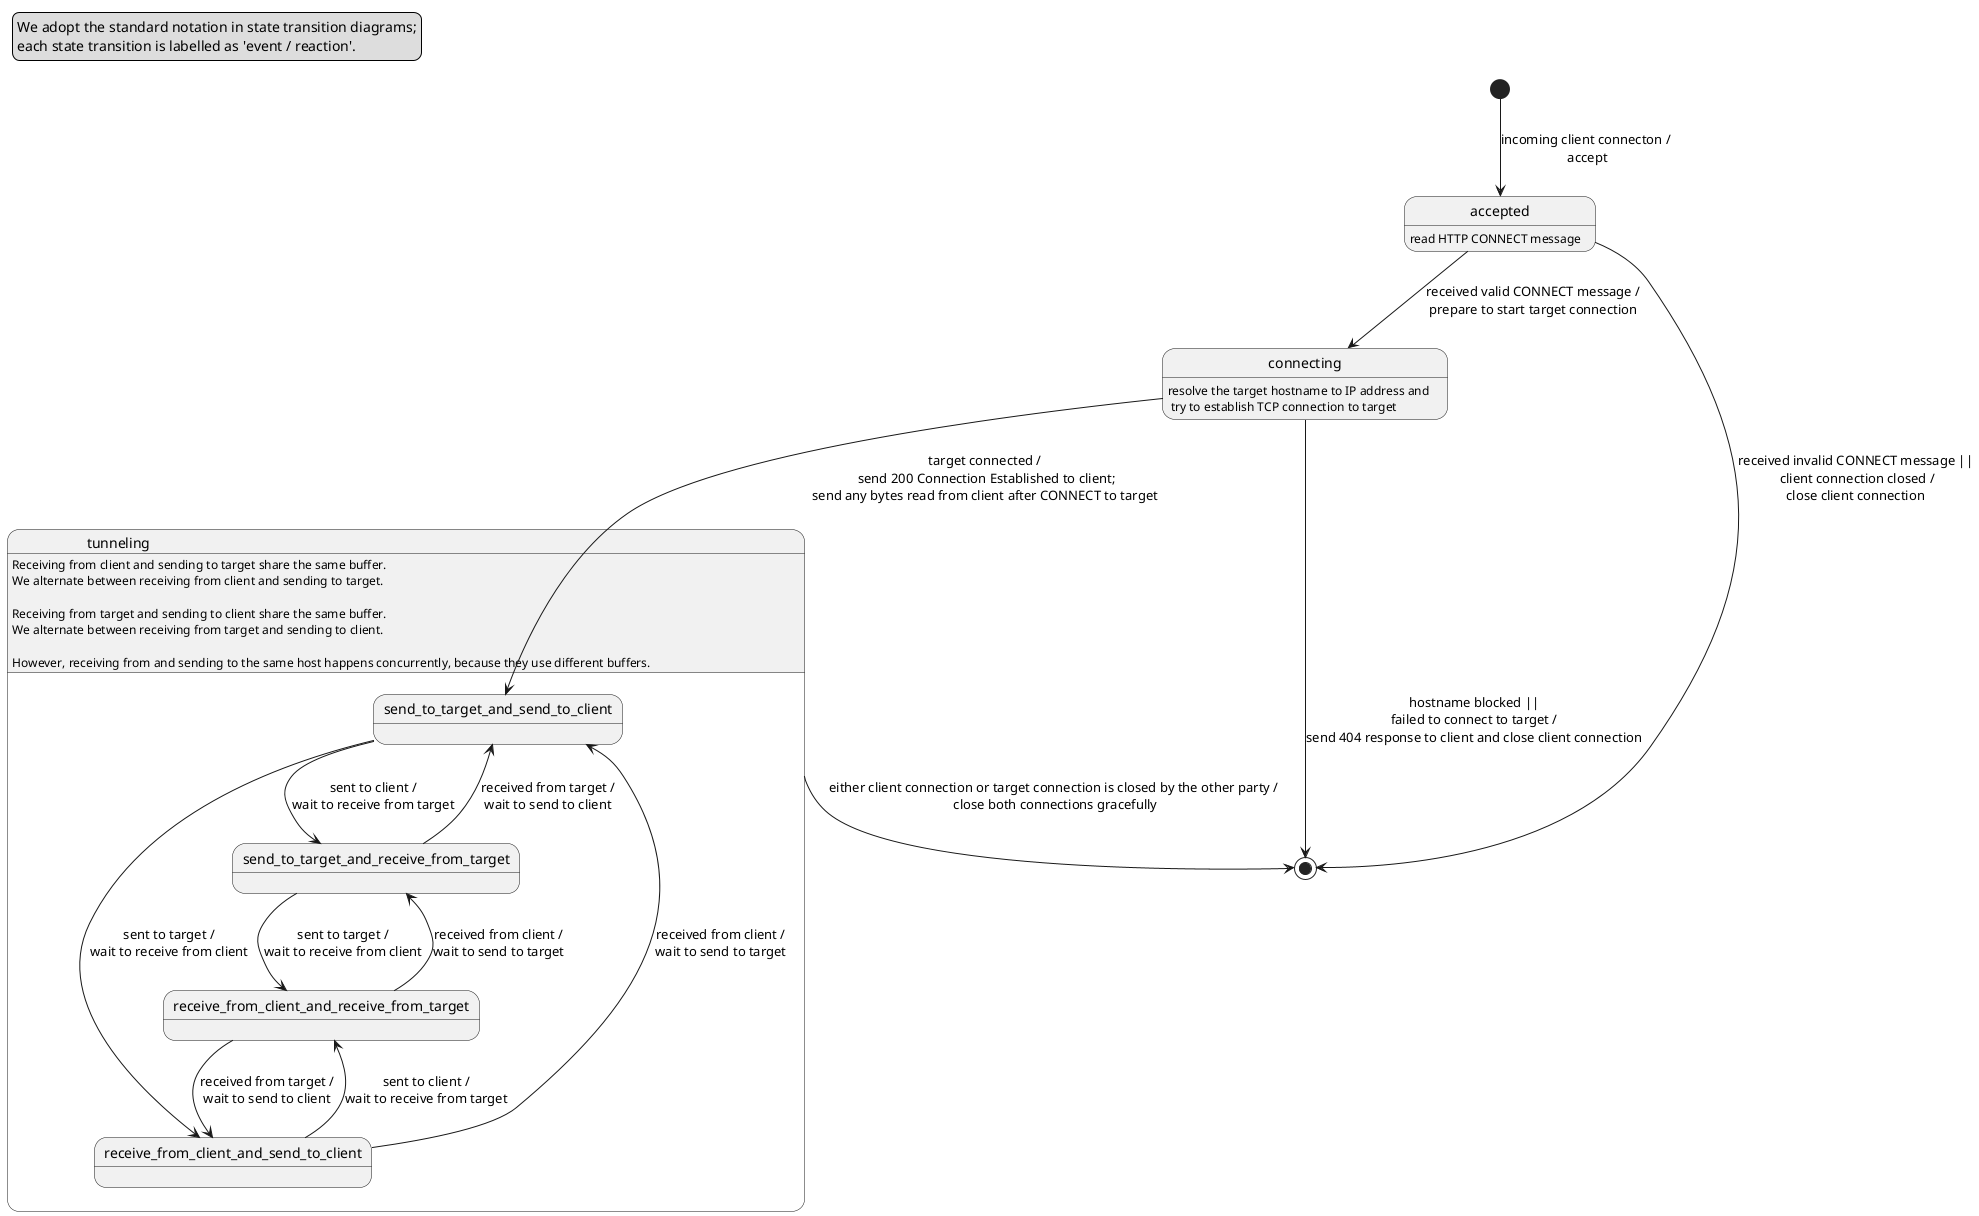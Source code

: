 @startuml

legend top left
We adopt the standard notation in state transition diagrams;
each state transition is labelled as 'event / reaction'.
end legend

[*] --> accepted : incoming client connecton /\n accept

accepted : read HTTP CONNECT message

accepted --> connecting : received valid CONNECT message /\nprepare to start target connection
accepted ---> [*] : received invalid CONNECT message ||\n client connection closed /\nclose client connection

connecting : resolve the target hostname to IP address and \n try to establish TCP connection to target

connecting ---> [*] : hostname blocked ||\nfailed to connect to target /\nsend 404 response to client and close client connection

state tunneling {

    tunneling : Receiving from client and sending to target share the same buffer.
    tunneling : We alternate between receiving from client and sending to target.
    tunneling:
    tunneling : Receiving from target and sending to client share the same buffer.
    tunneling : We alternate between receiving from target and sending to client.
    tunneling :
    tunneling : However, receiving from and sending to the same host happens concurrently, because they use different buffers.

    send_to_target_and_send_to_client --> send_to_target_and_receive_from_target : sent to client /\nwait to receive from target
    send_to_target_and_send_to_client --> receive_from_client_and_send_to_client : sent to target /\nwait to receive from client

    send_to_target_and_receive_from_target --> receive_from_client_and_receive_from_target : sent to target /\nwait to receive from client
    send_to_target_and_receive_from_target --> send_to_target_and_send_to_client : received from target /\nwait to send to client

    receive_from_client_and_receive_from_target --> send_to_target_and_receive_from_target : received from client /\nwait to send to target
    receive_from_client_and_receive_from_target --> receive_from_client_and_send_to_client : received from target /\nwait to send to client

    receive_from_client_and_send_to_client --> receive_from_client_and_receive_from_target: sent to client /\nwait to receive from target
    receive_from_client_and_send_to_client --> send_to_target_and_send_to_client: received from client /\nwait to send to target

}

connecting --> send_to_target_and_send_to_client : target connected /\n send 200 Connection Established to client;\nsend any bytes read from client after CONNECT to target

tunneling --> [*] : either client connection or target connection is closed by the other party /\n close both connections gracefully

@enduml
